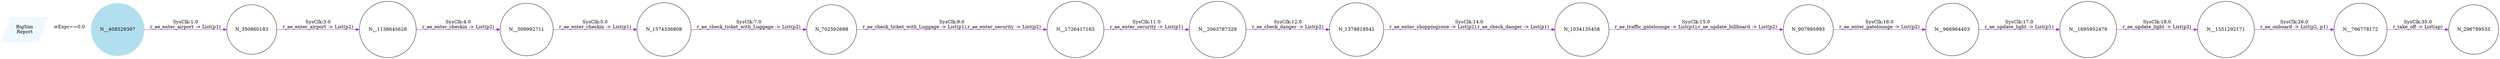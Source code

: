 digraph reaction_graph {
   rankdir=LR;
   Node [shape = circle];
   BigSim_Report [shape = parallelogram color = aliceblue style=filled label="BigSim
Report"];
BigSim_Report -> N__408529307[color = aliceblue label = "wExpr==0.0
"];
 N__408529307
 [shape=circle, color=lightblue2, style=filled];
N_350860183[ label="N_350860183"];
 N__408529307 -> N_350860183[ color = purple label = "SysClk:1.0
r_ae_enter_airport -> List(p1)"];
N__1138645628[ label="N__1138645628"];
 N_350860183 -> N__1138645628[ color = purple label = "SysClk:3.0
r_ae_enter_airport -> List(p2)"];
N__509992711[ label="N__509992711"];
 N__1138645628 -> N__509992711[ color = purple label = "SysClk:4.0
r_ae_enter_checkin -> List(p2)"];
N_1574336808[ label="N_1574336808"];
 N__509992711 -> N_1574336808[ color = purple label = "SysClk:5.0
r_ae_enter_checkin -> List(p1)"];
N_702592698[ label="N_702592698"];
 N_1574336808 -> N_702592698[ color = purple label = "SysClk:7.0
r_ae_check_ticket_with_Luggage -> List(p2)"];
N__1726417163[ label="N__1726417163"];
 N_702592698 -> N__1726417163[ color = purple label = "SysClk:9.0
r_ae_check_ticket_with_Luggage -> List(p1),r_ae_enter_security -> List(p2)"];
N__2063787329[ label="N__2063787329"];
 N__1726417163 -> N__2063787329[ color = purple label = "SysClk:11.0
r_ae_enter_security -> List(p1)"];
N_1378819541[ label="N_1378819541"];
 N__2063787329 -> N_1378819541[ color = purple label = "SysClk:12.0
r_ae_check_danger -> List(p2)"];
N_1034135458[ label="N_1034135458"];
 N_1378819541 -> N_1034135458[ color = purple label = "SysClk:14.0
r_ae_enter_shoppingzone -> List(p2),r_ae_check_danger -> List(p1)"];
N_907995993[ label="N_907995993"];
 N_1034135458 -> N_907995993[ color = purple label = "SysClk:15.0
r_ae_traffic_gatelounge -> List(p1),r_ae_update_billboard -> List(p2)"];
N__966964403[ label="N__966964403"];
 N_907995993 -> N__966964403[ color = purple label = "SysClk:16.0
r_ae_enter_gatelounge -> List(p2)"];
N__1695952479[ label="N__1695952479"];
 N__966964403 -> N__1695952479[ color = purple label = "SysClk:17.0
r_ae_update_light -> List(p1)"];
N__1551292171[ label="N__1551292171"];
 N__1695952479 -> N__1551292171[ color = purple label = "SysClk:18.0
r_ae_update_light -> List(p2)"];
N__766778172[ label="N__766778172"];
 N__1551292171 -> N__766778172[ color = purple label = "SysClk:26.0
r_ae_onboard -> List(p2, p1)"];
N_296789533[ label="N_296789533"];
 N__766778172 -> N_296789533[ color = purple label = "SysClk:35.0
r_take_off -> List(ap)"];
}
